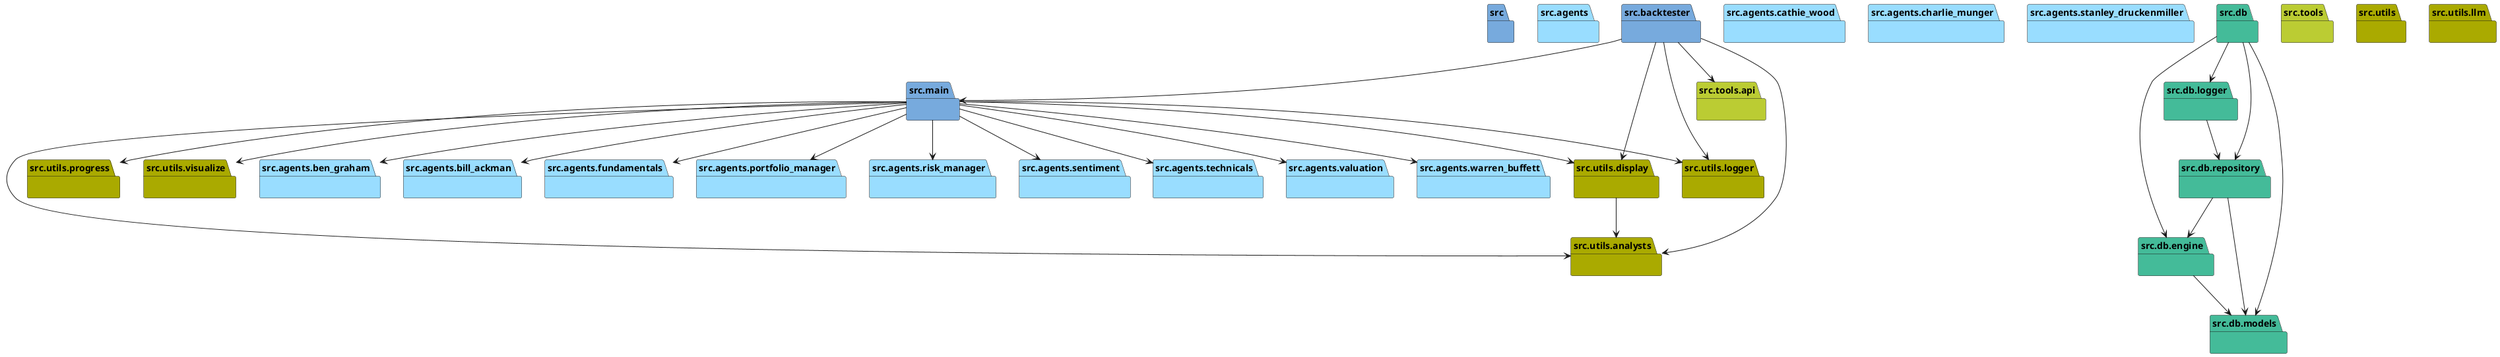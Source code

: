 @startuml packages_AI_Hedge_Fund
set namespaceSeparator none
package "src" as src #77AADD {
}
package "src.agents" as src.agents #99DDFF {
}
package "src.agents.ben_graham" as src.agents.ben_graham #99DDFF {
}
package "src.agents.bill_ackman" as src.agents.bill_ackman #99DDFF {
}
package "src.agents.cathie_wood" as src.agents.cathie_wood #99DDFF {
}
package "src.agents.charlie_munger" as src.agents.charlie_munger #99DDFF {
}
package "src.agents.fundamentals" as src.agents.fundamentals #99DDFF {
}
package "src.agents.portfolio_manager" as src.agents.portfolio_manager #99DDFF {
}
package "src.agents.risk_manager" as src.agents.risk_manager #99DDFF {
}
package "src.agents.sentiment" as src.agents.sentiment #99DDFF {
}
package "src.agents.stanley_druckenmiller" as src.agents.stanley_druckenmiller #99DDFF {
}
package "src.agents.technicals" as src.agents.technicals #99DDFF {
}
package "src.agents.valuation" as src.agents.valuation #99DDFF {
}
package "src.agents.warren_buffett" as src.agents.warren_buffett #99DDFF {
}
package "src.backtester" as src.backtester #77AADD {
}
package "src.db" as src.db #44BB99 {
}
package "src.db.engine" as src.db.engine #44BB99 {
}
package "src.db.logger" as src.db.logger #44BB99 {
}
package "src.db.models" as src.db.models #44BB99 {
}
package "src.db.repository" as src.db.repository #44BB99 {
}
package "src.main" as src.main #77AADD {
}
package "src.tools" as src.tools #BBCC33 {
}
package "src.tools.api" as src.tools.api #BBCC33 {
}
package "src.utils" as src.utils #AAAA00 {
}
package "src.utils.analysts" as src.utils.analysts #AAAA00 {
}
package "src.utils.display" as src.utils.display #AAAA00 {
}
package "src.utils.llm" as src.utils.llm #AAAA00 {
}
package "src.utils.logger" as src.utils.logger #AAAA00 {
}
package "src.utils.progress" as src.utils.progress #AAAA00 {
}
package "src.utils.visualize" as src.utils.visualize #AAAA00 {
}
src.backtester --> src.main
src.backtester --> src.tools.api
src.backtester --> src.utils.analysts
src.backtester --> src.utils.display
src.backtester --> src.utils.logger
src.db --> src.db.engine
src.db --> src.db.logger
src.db --> src.db.models
src.db --> src.db.repository
src.db.engine --> src.db.models
src.db.logger --> src.db.repository
src.db.repository --> src.db.engine
src.db.repository --> src.db.models
src.main --> src.agents.ben_graham
src.main --> src.agents.bill_ackman
src.main --> src.agents.fundamentals
src.main --> src.agents.portfolio_manager
src.main --> src.agents.risk_manager
src.main --> src.agents.sentiment
src.main --> src.agents.technicals
src.main --> src.agents.valuation
src.main --> src.agents.warren_buffett
src.main --> src.utils.analysts
src.main --> src.utils.display
src.main --> src.utils.logger
src.main --> src.utils.progress
src.main --> src.utils.visualize
src.utils.display --> src.utils.analysts
@enduml
